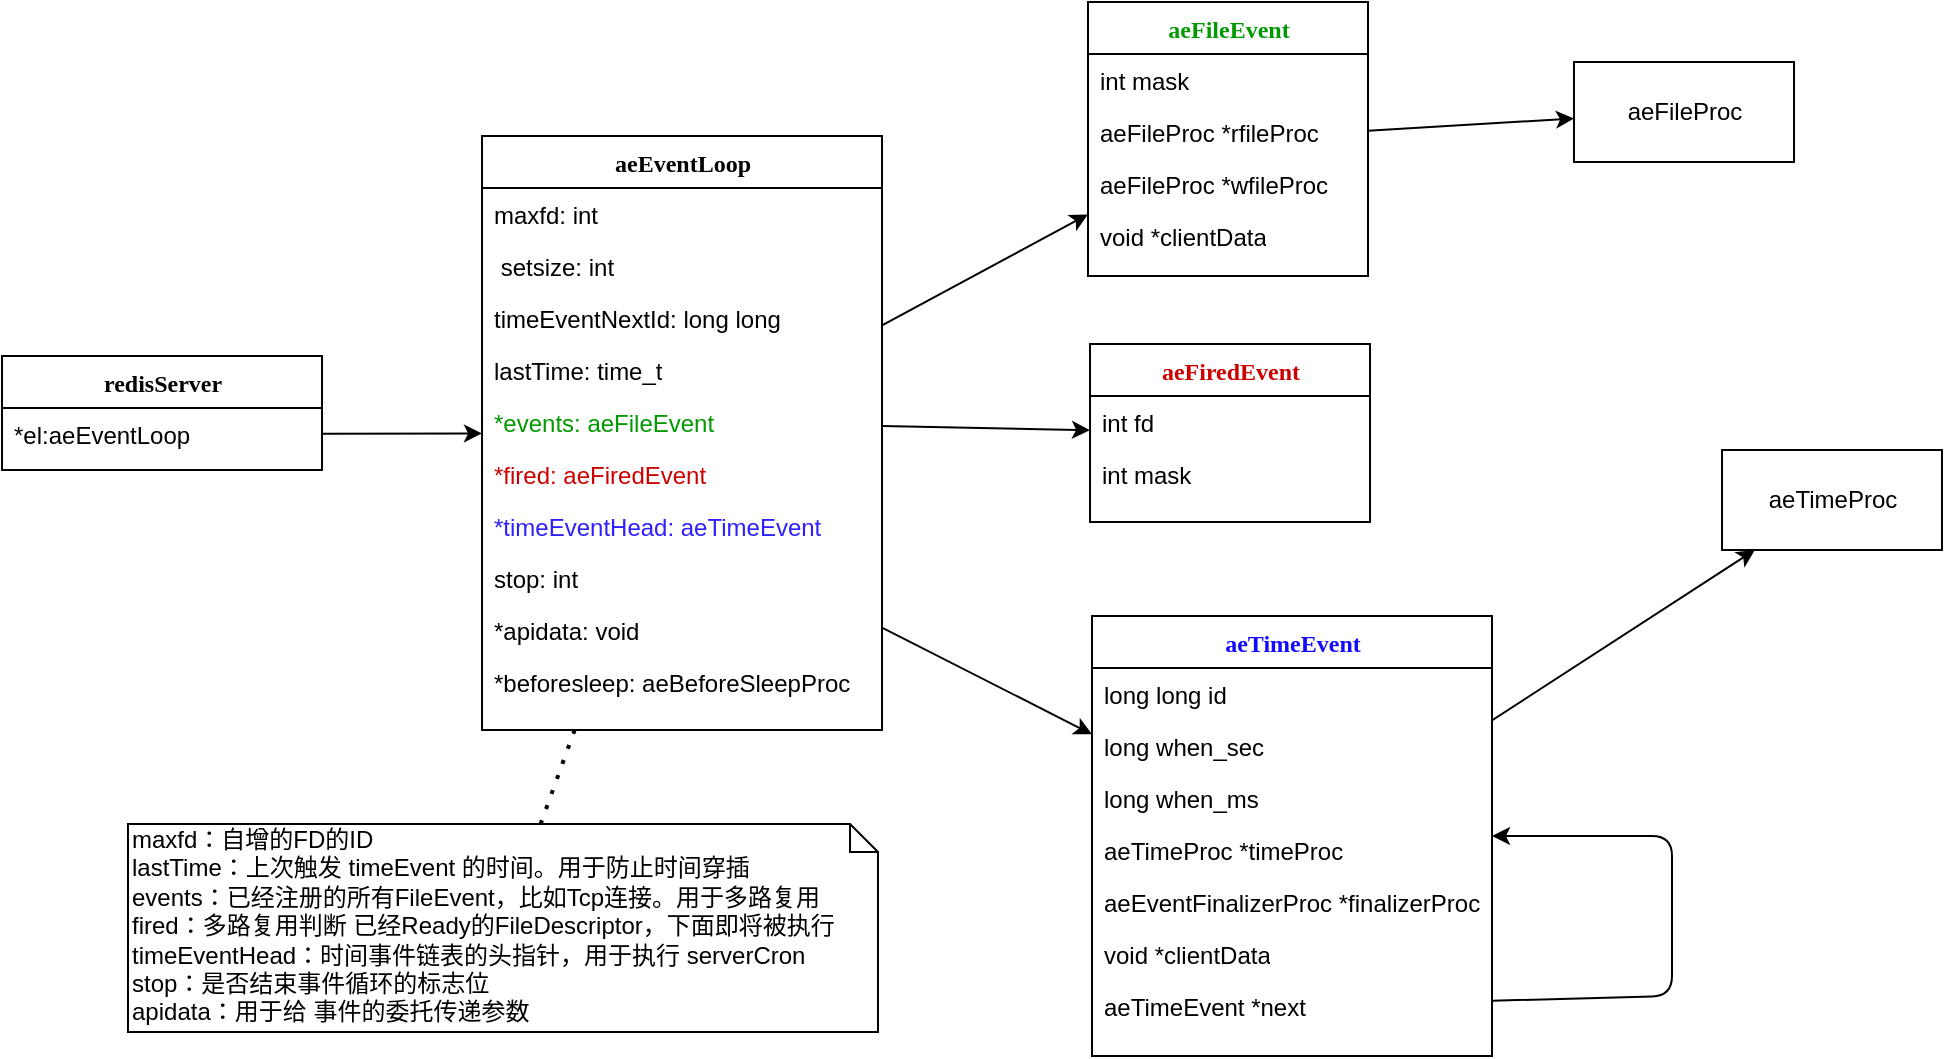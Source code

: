 <mxfile version="13.6.5" type="github">
  <diagram name="Page-1" id="9f46799a-70d6-7492-0946-bef42562c5a5">
    <mxGraphModel dx="1422" dy="839" grid="0" gridSize="10" guides="0" tooltips="1" connect="1" arrows="1" fold="1" page="1" pageScale="1" pageWidth="1100" pageHeight="850" background="#ffffff" math="0" shadow="0">
      <root>
        <mxCell id="0" />
        <mxCell id="1" parent="0" />
        <mxCell id="sVpZ0cM1DbwaGbWRCyJ7-3" value="" style="endArrow=classic;html=1;" parent="1" source="78961159f06e98e8-37" target="78961159f06e98e8-43" edge="1">
          <mxGeometry width="50" height="50" relative="1" as="geometry">
            <mxPoint x="160" y="290" as="sourcePoint" />
            <mxPoint x="210" y="240" as="targetPoint" />
          </mxGeometry>
        </mxCell>
        <mxCell id="sVpZ0cM1DbwaGbWRCyJ7-4" value="" style="endArrow=classic;html=1;" parent="1" source="78961159f06e98e8-40" target="78961159f06e98e8-56" edge="1">
          <mxGeometry width="50" height="50" relative="1" as="geometry">
            <mxPoint x="200" y="370" as="sourcePoint" />
            <mxPoint x="250" y="320" as="targetPoint" />
          </mxGeometry>
        </mxCell>
        <mxCell id="sVpZ0cM1DbwaGbWRCyJ7-5" value="" style="endArrow=classic;html=1;" parent="1" source="78961159f06e98e8-21" target="78961159f06e98e8-30" edge="1">
          <mxGeometry width="50" height="50" relative="1" as="geometry">
            <mxPoint x="120" y="290" as="sourcePoint" />
            <mxPoint x="170" y="240" as="targetPoint" />
          </mxGeometry>
        </mxCell>
        <mxCell id="78961159f06e98e8-30" value="aeEventLoop" style="swimlane;html=1;fontStyle=1;align=center;verticalAlign=top;childLayout=stackLayout;horizontal=1;startSize=26;horizontalStack=0;resizeParent=1;resizeLast=0;collapsible=1;marginBottom=0;swimlaneFillColor=#ffffff;rounded=0;shadow=0;comic=0;labelBackgroundColor=none;strokeWidth=1;fillColor=none;fontFamily=Verdana;fontSize=12" parent="1" vertex="1">
          <mxGeometry x="350" y="83" width="200" height="297" as="geometry" />
        </mxCell>
        <mxCell id="78961159f06e98e8-31" value="&lt;div&gt;maxfd: int&lt;/div&gt;" style="text;html=1;strokeColor=none;fillColor=none;align=left;verticalAlign=top;spacingLeft=4;spacingRight=4;whiteSpace=wrap;overflow=hidden;rotatable=0;points=[[0,0.5],[1,0.5]];portConstraint=eastwest;" parent="78961159f06e98e8-30" vertex="1">
          <mxGeometry y="26" width="200" height="26" as="geometry" />
        </mxCell>
        <mxCell id="78961159f06e98e8-33" value="&amp;nbsp;setsize: int" style="text;html=1;strokeColor=none;fillColor=none;align=left;verticalAlign=top;spacingLeft=4;spacingRight=4;whiteSpace=wrap;overflow=hidden;rotatable=0;points=[[0,0.5],[1,0.5]];portConstraint=eastwest;" parent="78961159f06e98e8-30" vertex="1">
          <mxGeometry y="52" width="200" height="26" as="geometry" />
        </mxCell>
        <mxCell id="78961159f06e98e8-34" value="timeEventNextId: long long" style="text;html=1;strokeColor=none;fillColor=none;align=left;verticalAlign=top;spacingLeft=4;spacingRight=4;whiteSpace=wrap;overflow=hidden;rotatable=0;points=[[0,0.5],[1,0.5]];portConstraint=eastwest;" parent="78961159f06e98e8-30" vertex="1">
          <mxGeometry y="78" width="200" height="26" as="geometry" />
        </mxCell>
        <mxCell id="78961159f06e98e8-36" value="lastTime: time_t" style="text;html=1;strokeColor=none;fillColor=none;align=left;verticalAlign=top;spacingLeft=4;spacingRight=4;whiteSpace=wrap;overflow=hidden;rotatable=0;points=[[0,0.5],[1,0.5]];portConstraint=eastwest;" parent="78961159f06e98e8-30" vertex="1">
          <mxGeometry y="104" width="200" height="26" as="geometry" />
        </mxCell>
        <mxCell id="78961159f06e98e8-37" value="&lt;font color=&quot;#009900&quot;&gt;*events: aeFileEvent&lt;/font&gt;" style="text;html=1;strokeColor=none;fillColor=none;align=left;verticalAlign=top;spacingLeft=4;spacingRight=4;whiteSpace=wrap;overflow=hidden;rotatable=0;points=[[0,0.5],[1,0.5]];portConstraint=eastwest;" parent="78961159f06e98e8-30" vertex="1">
          <mxGeometry y="130" width="200" height="26" as="geometry" />
        </mxCell>
        <mxCell id="78961159f06e98e8-39" value="&lt;font color=&quot;#cc0000&quot;&gt;*fired: aeFiredEvent&lt;/font&gt;" style="text;html=1;strokeColor=none;fillColor=none;align=left;verticalAlign=top;spacingLeft=4;spacingRight=4;whiteSpace=wrap;overflow=hidden;rotatable=0;points=[[0,0.5],[1,0.5]];portConstraint=eastwest;" parent="78961159f06e98e8-30" vertex="1">
          <mxGeometry y="156" width="200" height="26" as="geometry" />
        </mxCell>
        <mxCell id="78961159f06e98e8-40" value="&lt;font color=&quot;#2e1fff&quot;&gt;*timeEventHead: aeTimeEvent&lt;/font&gt;" style="text;html=1;strokeColor=none;fillColor=none;align=left;verticalAlign=top;spacingLeft=4;spacingRight=4;whiteSpace=wrap;overflow=hidden;rotatable=0;points=[[0,0.5],[1,0.5]];portConstraint=eastwest;" parent="78961159f06e98e8-30" vertex="1">
          <mxGeometry y="182" width="200" height="26" as="geometry" />
        </mxCell>
        <mxCell id="78961159f06e98e8-42" value="stop: int" style="text;html=1;strokeColor=none;fillColor=none;align=left;verticalAlign=top;spacingLeft=4;spacingRight=4;whiteSpace=wrap;overflow=hidden;rotatable=0;points=[[0,0.5],[1,0.5]];portConstraint=eastwest;" parent="78961159f06e98e8-30" vertex="1">
          <mxGeometry y="208" width="200" height="26" as="geometry" />
        </mxCell>
        <mxCell id="sVpZ0cM1DbwaGbWRCyJ7-1" value="*apidata: void" style="text;html=1;strokeColor=none;fillColor=none;align=left;verticalAlign=top;spacingLeft=4;spacingRight=4;whiteSpace=wrap;overflow=hidden;rotatable=0;points=[[0,0.5],[1,0.5]];portConstraint=eastwest;" parent="78961159f06e98e8-30" vertex="1">
          <mxGeometry y="234" width="200" height="26" as="geometry" />
        </mxCell>
        <mxCell id="sVpZ0cM1DbwaGbWRCyJ7-2" value="*beforesleep: aeBeforeSleepProc" style="text;html=1;strokeColor=none;fillColor=none;align=left;verticalAlign=top;spacingLeft=4;spacingRight=4;whiteSpace=wrap;overflow=hidden;rotatable=0;points=[[0,0.5],[1,0.5]];portConstraint=eastwest;" parent="78961159f06e98e8-30" vertex="1">
          <mxGeometry y="260" width="200" height="26" as="geometry" />
        </mxCell>
        <mxCell id="sVpZ0cM1DbwaGbWRCyJ7-8" value="aeTimeProc" style="html=1;" parent="1" vertex="1">
          <mxGeometry x="970" y="240" width="110" height="50" as="geometry" />
        </mxCell>
        <mxCell id="sVpZ0cM1DbwaGbWRCyJ7-9" value="" style="endArrow=classic;html=1;" parent="1" source="78961159f06e98e8-60" target="sVpZ0cM1DbwaGbWRCyJ7-8" edge="1">
          <mxGeometry width="50" height="50" relative="1" as="geometry">
            <mxPoint x="550" y="520" as="sourcePoint" />
            <mxPoint x="600" y="470" as="targetPoint" />
          </mxGeometry>
        </mxCell>
        <mxCell id="sVpZ0cM1DbwaGbWRCyJ7-10" value="aeFileProc" style="html=1;" parent="1" vertex="1">
          <mxGeometry x="896" y="46" width="110" height="50" as="geometry" />
        </mxCell>
        <mxCell id="sVpZ0cM1DbwaGbWRCyJ7-11" value="" style="endArrow=classic;html=1;" parent="1" source="sVpZ0cM1DbwaGbWRCyJ7-15" target="sVpZ0cM1DbwaGbWRCyJ7-10" edge="1">
          <mxGeometry width="50" height="50" relative="1" as="geometry">
            <mxPoint x="749.309" y="245" as="sourcePoint" />
            <mxPoint x="540" y="460" as="targetPoint" />
          </mxGeometry>
        </mxCell>
        <mxCell id="78961159f06e98e8-17" value="redisServer" style="swimlane;html=1;fontStyle=1;align=center;verticalAlign=top;childLayout=stackLayout;horizontal=1;startSize=26;horizontalStack=0;resizeParent=1;resizeLast=0;collapsible=1;marginBottom=0;swimlaneFillColor=#ffffff;rounded=0;shadow=0;comic=0;labelBackgroundColor=none;strokeWidth=1;fillColor=none;fontFamily=Verdana;fontSize=12" parent="1" vertex="1">
          <mxGeometry x="110" y="193" width="160" height="57" as="geometry">
            <mxRectangle x="90" y="83" width="100" height="26" as="alternateBounds" />
          </mxGeometry>
        </mxCell>
        <mxCell id="78961159f06e98e8-21" value="*el:aeEventLoop" style="text;html=1;strokeColor=none;fillColor=none;align=left;verticalAlign=top;spacingLeft=4;spacingRight=4;whiteSpace=wrap;overflow=hidden;rotatable=0;points=[[0,0.5],[1,0.5]];portConstraint=eastwest;" parent="78961159f06e98e8-17" vertex="1">
          <mxGeometry y="26" width="160" height="26" as="geometry" />
        </mxCell>
        <mxCell id="sVpZ0cM1DbwaGbWRCyJ7-12" value="maxfd：自增的FD的ID&lt;br&gt;lastTime：上次触发 timeEvent 的时间。用于防止时间穿插&lt;br&gt;events：已经注册的所有FileEvent，比如Tcp连接。用于多路复用&lt;br&gt;fired：多路复用判断 已经Ready的FileDescriptor，下面即将被执行&lt;br&gt;timeEventHead：时间事件链表的头指针，用于执行 serverCron&lt;br&gt;stop：是否结束事件循环的标志位&lt;br&gt;apidata：用于给 事件的委托传递参数" style="shape=note;whiteSpace=wrap;html=1;size=14;verticalAlign=top;align=left;spacingTop=-6;" parent="1" vertex="1">
          <mxGeometry x="173" y="427" width="375" height="104" as="geometry" />
        </mxCell>
        <mxCell id="sVpZ0cM1DbwaGbWRCyJ7-14" value="" style="endArrow=none;dashed=1;html=1;dashPattern=1 3;strokeWidth=2;" parent="1" source="sVpZ0cM1DbwaGbWRCyJ7-12" target="78961159f06e98e8-30" edge="1">
          <mxGeometry width="50" height="50" relative="1" as="geometry">
            <mxPoint x="401" y="382" as="sourcePoint" />
            <mxPoint x="451" y="332" as="targetPoint" />
          </mxGeometry>
        </mxCell>
        <mxCell id="78961159f06e98e8-56" value="&lt;font color=&quot;#120aff&quot;&gt;aeTimeEvent&lt;/font&gt;" style="swimlane;html=1;fontStyle=1;align=center;verticalAlign=top;childLayout=stackLayout;horizontal=1;startSize=26;horizontalStack=0;resizeParent=1;resizeLast=0;collapsible=1;marginBottom=0;swimlaneFillColor=#ffffff;rounded=0;shadow=0;comic=0;labelBackgroundColor=none;strokeWidth=1;fillColor=none;fontFamily=Verdana;fontSize=12" parent="1" vertex="1">
          <mxGeometry x="655" y="323" width="200" height="220" as="geometry" />
        </mxCell>
        <mxCell id="78961159f06e98e8-57" value="long long id" style="text;html=1;strokeColor=none;fillColor=none;align=left;verticalAlign=top;spacingLeft=4;spacingRight=4;whiteSpace=wrap;overflow=hidden;rotatable=0;points=[[0,0.5],[1,0.5]];portConstraint=eastwest;" parent="78961159f06e98e8-56" vertex="1">
          <mxGeometry y="26" width="200" height="26" as="geometry" />
        </mxCell>
        <mxCell id="78961159f06e98e8-58" value="long when_sec" style="text;html=1;strokeColor=none;fillColor=none;align=left;verticalAlign=top;spacingLeft=4;spacingRight=4;whiteSpace=wrap;overflow=hidden;rotatable=0;points=[[0,0.5],[1,0.5]];portConstraint=eastwest;" parent="78961159f06e98e8-56" vertex="1">
          <mxGeometry y="52" width="200" height="26" as="geometry" />
        </mxCell>
        <mxCell id="78961159f06e98e8-59" value="long when_ms" style="text;html=1;strokeColor=none;fillColor=none;align=left;verticalAlign=top;spacingLeft=4;spacingRight=4;whiteSpace=wrap;overflow=hidden;rotatable=0;points=[[0,0.5],[1,0.5]];portConstraint=eastwest;" parent="78961159f06e98e8-56" vertex="1">
          <mxGeometry y="78" width="200" height="26" as="geometry" />
        </mxCell>
        <mxCell id="78961159f06e98e8-60" value="aeTimeProc *timeProc" style="text;html=1;strokeColor=none;fillColor=none;align=left;verticalAlign=top;spacingLeft=4;spacingRight=4;whiteSpace=wrap;overflow=hidden;rotatable=0;points=[[0,0.5],[1,0.5]];portConstraint=eastwest;" parent="78961159f06e98e8-56" vertex="1">
          <mxGeometry y="104" width="200" height="26" as="geometry" />
        </mxCell>
        <mxCell id="78961159f06e98e8-61" value="aeEventFinalizerProc *finalizerProc" style="text;html=1;strokeColor=none;fillColor=none;align=left;verticalAlign=top;spacingLeft=4;spacingRight=4;whiteSpace=wrap;overflow=hidden;rotatable=0;points=[[0,0.5],[1,0.5]];portConstraint=eastwest;" parent="78961159f06e98e8-56" vertex="1">
          <mxGeometry y="130" width="200" height="26" as="geometry" />
        </mxCell>
        <mxCell id="78961159f06e98e8-62" value="void *clientData" style="text;html=1;strokeColor=none;fillColor=none;align=left;verticalAlign=top;spacingLeft=4;spacingRight=4;whiteSpace=wrap;overflow=hidden;rotatable=0;points=[[0,0.5],[1,0.5]];portConstraint=eastwest;" parent="78961159f06e98e8-56" vertex="1">
          <mxGeometry y="156" width="200" height="26" as="geometry" />
        </mxCell>
        <mxCell id="78961159f06e98e8-63" value="aeTimeEvent *next" style="text;html=1;strokeColor=none;fillColor=none;align=left;verticalAlign=top;spacingLeft=4;spacingRight=4;whiteSpace=wrap;overflow=hidden;rotatable=0;points=[[0,0.5],[1,0.5]];portConstraint=eastwest;" parent="78961159f06e98e8-56" vertex="1">
          <mxGeometry y="182" width="200" height="26" as="geometry" />
        </mxCell>
        <mxCell id="sVpZ0cM1DbwaGbWRCyJ7-6" value="" style="endArrow=classic;html=1;" parent="78961159f06e98e8-56" source="78961159f06e98e8-63" target="78961159f06e98e8-56" edge="1">
          <mxGeometry width="50" height="50" relative="1" as="geometry">
            <mxPoint x="220" y="300" as="sourcePoint" />
            <mxPoint x="290" y="130" as="targetPoint" />
            <Array as="points">
              <mxPoint x="290" y="190" />
              <mxPoint x="290" y="110" />
            </Array>
          </mxGeometry>
        </mxCell>
        <mxCell id="sVpZ0cM1DbwaGbWRCyJ7-15" value="&lt;font color=&quot;#009900&quot;&gt;aeFileEvent&lt;/font&gt;" style="swimlane;html=1;fontStyle=1;align=center;verticalAlign=top;childLayout=stackLayout;horizontal=1;startSize=26;horizontalStack=0;resizeParent=1;resizeLast=0;collapsible=1;marginBottom=0;swimlaneFillColor=#ffffff;rounded=0;shadow=0;comic=0;labelBackgroundColor=none;strokeWidth=1;fillColor=none;fontFamily=Verdana;fontSize=12" parent="1" vertex="1">
          <mxGeometry x="653" y="16" width="140" height="137" as="geometry" />
        </mxCell>
        <mxCell id="sVpZ0cM1DbwaGbWRCyJ7-16" value="int mask" style="text;html=1;strokeColor=none;fillColor=none;align=left;verticalAlign=top;spacingLeft=4;spacingRight=4;whiteSpace=wrap;overflow=hidden;rotatable=0;points=[[0,0.5],[1,0.5]];portConstraint=eastwest;" parent="sVpZ0cM1DbwaGbWRCyJ7-15" vertex="1">
          <mxGeometry y="26" width="140" height="26" as="geometry" />
        </mxCell>
        <mxCell id="sVpZ0cM1DbwaGbWRCyJ7-17" value="aeFileProc *rfileProc" style="text;html=1;strokeColor=none;fillColor=none;align=left;verticalAlign=top;spacingLeft=4;spacingRight=4;whiteSpace=wrap;overflow=hidden;rotatable=0;points=[[0,0.5],[1,0.5]];portConstraint=eastwest;" parent="sVpZ0cM1DbwaGbWRCyJ7-15" vertex="1">
          <mxGeometry y="52" width="140" height="26" as="geometry" />
        </mxCell>
        <mxCell id="sVpZ0cM1DbwaGbWRCyJ7-18" value="aeFileProc *wfileProc" style="text;html=1;strokeColor=none;fillColor=none;align=left;verticalAlign=top;spacingLeft=4;spacingRight=4;whiteSpace=wrap;overflow=hidden;rotatable=0;points=[[0,0.5],[1,0.5]];portConstraint=eastwest;" parent="sVpZ0cM1DbwaGbWRCyJ7-15" vertex="1">
          <mxGeometry y="78" width="140" height="26" as="geometry" />
        </mxCell>
        <mxCell id="sVpZ0cM1DbwaGbWRCyJ7-19" value="void *clientData" style="text;html=1;strokeColor=none;fillColor=none;align=left;verticalAlign=top;spacingLeft=4;spacingRight=4;whiteSpace=wrap;overflow=hidden;rotatable=0;points=[[0,0.5],[1,0.5]];portConstraint=eastwest;" parent="sVpZ0cM1DbwaGbWRCyJ7-15" vertex="1">
          <mxGeometry y="104" width="140" height="26" as="geometry" />
        </mxCell>
        <mxCell id="sVpZ0cM1DbwaGbWRCyJ7-20" value="" style="endArrow=classic;html=1;" parent="1" source="78961159f06e98e8-30" target="sVpZ0cM1DbwaGbWRCyJ7-15" edge="1">
          <mxGeometry width="50" height="50" relative="1" as="geometry">
            <mxPoint x="242" y="98" as="sourcePoint" />
            <mxPoint x="292" y="48" as="targetPoint" />
          </mxGeometry>
        </mxCell>
        <mxCell id="78961159f06e98e8-43" value="&lt;font color=&quot;#cc0000&quot;&gt;aeFiredEvent&lt;/font&gt;" style="swimlane;html=1;fontStyle=1;align=center;verticalAlign=top;childLayout=stackLayout;horizontal=1;startSize=26;horizontalStack=0;resizeParent=1;resizeLast=0;collapsible=1;marginBottom=0;swimlaneFillColor=#ffffff;rounded=0;shadow=0;comic=0;labelBackgroundColor=none;strokeWidth=1;fillColor=none;fontFamily=Verdana;fontSize=12" parent="1" vertex="1">
          <mxGeometry x="654" y="187" width="140" height="89" as="geometry" />
        </mxCell>
        <mxCell id="78961159f06e98e8-44" value="int fd" style="text;html=1;strokeColor=none;fillColor=none;align=left;verticalAlign=top;spacingLeft=4;spacingRight=4;whiteSpace=wrap;overflow=hidden;rotatable=0;points=[[0,0.5],[1,0.5]];portConstraint=eastwest;" parent="78961159f06e98e8-43" vertex="1">
          <mxGeometry y="26" width="140" height="26" as="geometry" />
        </mxCell>
        <mxCell id="78961159f06e98e8-45" value="int mask" style="text;html=1;strokeColor=none;fillColor=none;align=left;verticalAlign=top;spacingLeft=4;spacingRight=4;whiteSpace=wrap;overflow=hidden;rotatable=0;points=[[0,0.5],[1,0.5]];portConstraint=eastwest;" parent="78961159f06e98e8-43" vertex="1">
          <mxGeometry y="52" width="140" height="26" as="geometry" />
        </mxCell>
      </root>
    </mxGraphModel>
  </diagram>
</mxfile>
